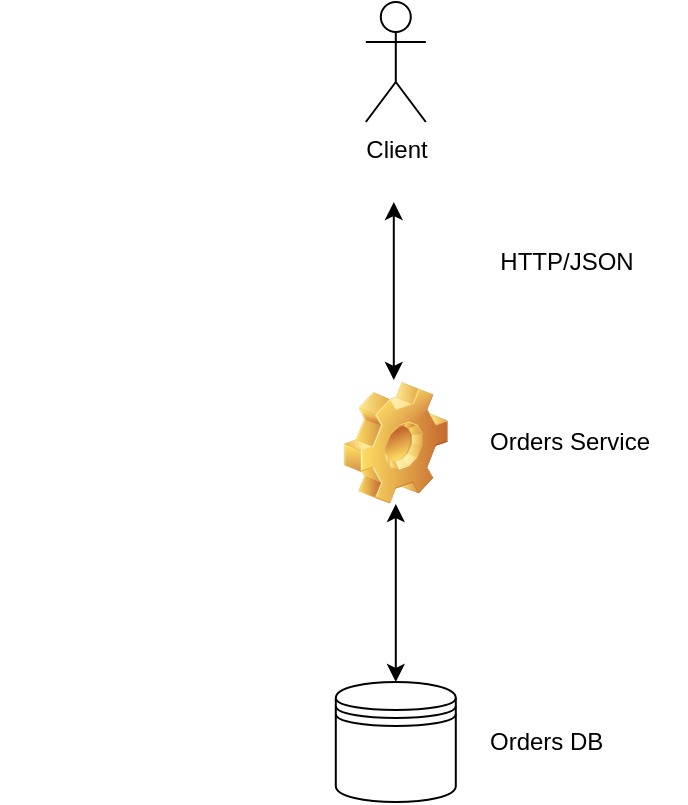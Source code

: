<mxfile version="13.9.9" type="device"><diagram name="Page-1" id="aaaa8250-4180-3840-79b5-4cada1eebb92"><mxGraphModel dx="1106" dy="784" grid="1" gridSize="10" guides="1" tooltips="1" connect="1" arrows="1" fold="1" page="1" pageScale="1" pageWidth="850" pageHeight="1100" background="#ffffff" math="0" shadow="0"><root><mxCell id="0"/><mxCell id="1" parent="0"/><mxCell id="0teA0yS__Vi9L8sKfwo1-1" value="" style="shape=datastore;whiteSpace=wrap;html=1;" vertex="1" parent="1"><mxGeometry x="397.9" y="650" width="60" height="60" as="geometry"/></mxCell><mxCell id="0teA0yS__Vi9L8sKfwo1-2" value="" style="shape=image;html=1;verticalLabelPosition=bottom;verticalAlign=top;imageAspect=1;aspect=fixed;image=img/clipart/Gear_128x128.png" vertex="1" parent="1"><mxGeometry x="401.9" y="500" width="52" height="61" as="geometry"/></mxCell><mxCell id="0teA0yS__Vi9L8sKfwo1-3" value="" style="endArrow=classic;startArrow=classic;html=1;exitX=0.5;exitY=0;exitDx=0;exitDy=0;" edge="1" parent="1" source="0teA0yS__Vi9L8sKfwo1-1" target="0teA0yS__Vi9L8sKfwo1-2"><mxGeometry width="50" height="50" relative="1" as="geometry"><mxPoint x="622.9" y="680" as="sourcePoint"/><mxPoint x="672.9" y="630" as="targetPoint"/></mxGeometry></mxCell><mxCell id="0teA0yS__Vi9L8sKfwo1-4" value="Client" style="shape=umlActor;verticalLabelPosition=bottom;verticalAlign=top;html=1;outlineConnect=0;" vertex="1" parent="1"><mxGeometry x="412.9" y="310" width="30" height="60" as="geometry"/></mxCell><mxCell id="0teA0yS__Vi9L8sKfwo1-5" value="" style="endArrow=classic;startArrow=classic;html=1;exitX=0.5;exitY=0;exitDx=0;exitDy=0;" edge="1" parent="1"><mxGeometry width="50" height="50" relative="1" as="geometry"><mxPoint x="426.9" y="499" as="sourcePoint"/><mxPoint x="426.9" y="410" as="targetPoint"/></mxGeometry></mxCell><mxCell id="0teA0yS__Vi9L8sKfwo1-6" value="Orders Service" style="text;html=1;resizable=0;autosize=1;align=left;verticalAlign=middle;points=[];fillColor=none;strokeColor=none;rounded=0;" vertex="1" parent="1"><mxGeometry x="472.9" y="520" width="100" height="20" as="geometry"/></mxCell><mxCell id="0teA0yS__Vi9L8sKfwo1-7" value="Orders DB" style="text;html=1;resizable=0;autosize=1;align=left;verticalAlign=middle;points=[];fillColor=none;strokeColor=none;rounded=0;" vertex="1" parent="1"><mxGeometry x="472.9" y="670" width="70" height="20" as="geometry"/></mxCell><mxCell id="0teA0yS__Vi9L8sKfwo1-8" value="" style="shape=image;imageAspect=0;aspect=fixed;verticalLabelPosition=bottom;verticalAlign=top;image=https://miro.medium.com/fit/c/1838/551/0*R60lnmJl4hanOBaJ.png;" vertex="1" parent="1"><mxGeometry x="235" y="511" width="163.33" height="49" as="geometry"/></mxCell><mxCell id="0teA0yS__Vi9L8sKfwo1-9" value="HTTP/JSON" style="text;html=1;resizable=0;autosize=1;align=center;verticalAlign=middle;points=[];fillColor=none;strokeColor=none;rounded=0;" vertex="1" parent="1"><mxGeometry x="472.9" y="430" width="80" height="20" as="geometry"/></mxCell><mxCell id="0teA0yS__Vi9L8sKfwo1-10" value="" style="shape=image;imageAspect=0;aspect=fixed;verticalLabelPosition=bottom;verticalAlign=top;image=https://logos-download.com/wp-content/uploads/2016/10/PostgreSQL_logo_Postgre_SQL.png;" vertex="1" parent="1"><mxGeometry x="230" y="667.5" width="162.5" height="25" as="geometry"/></mxCell></root></mxGraphModel></diagram></mxfile>